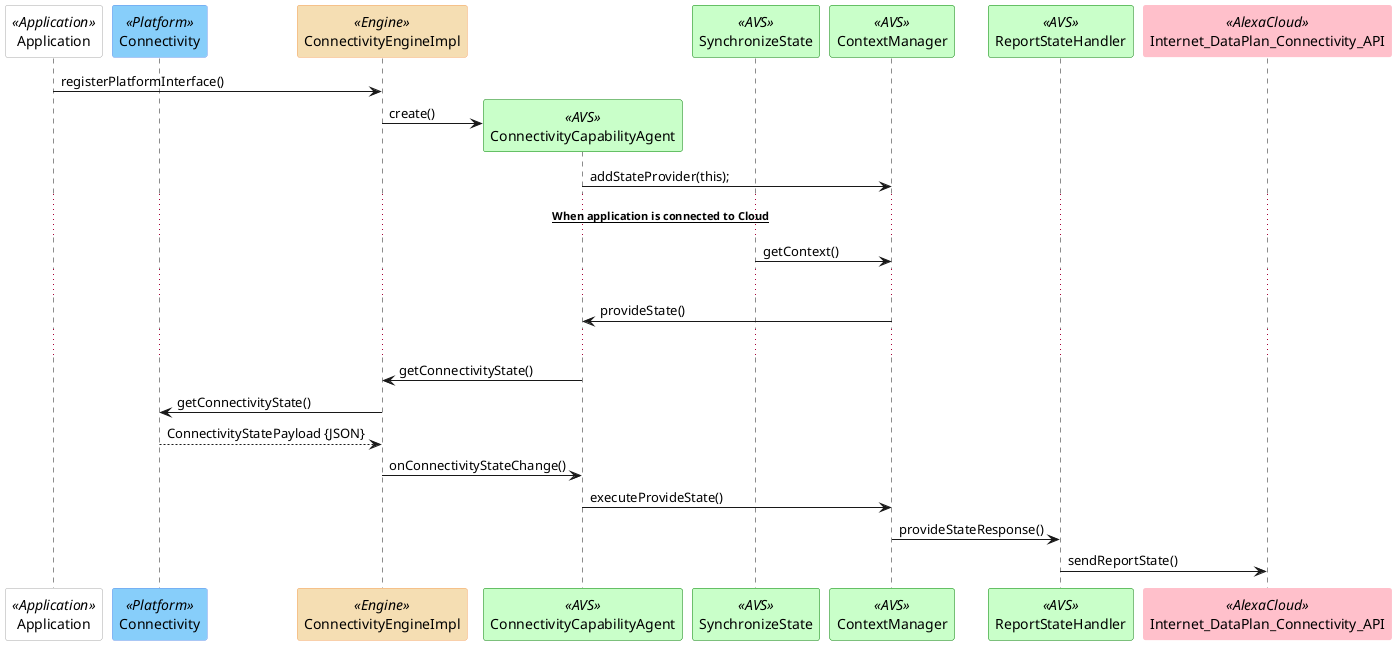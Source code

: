 @startuml

skinparam participant {
	BackgroundColor White
	ArrowColor Black
	BorderColor DarkGray
    BackgroundColor<<Engine>> Wheat
	BorderColor<<Engine>> SandyBrown
    BackgroundColor<<Platform>> LightSkyBlue
	BorderColor<<Platform>> CornflowerBlue
    BackgroundColor<<AVS>> TECHNOLOGY
	BorderColor<<AVS>> Green
	BorderColor<<AlexaCloud>> Pink
	BackgroundColor<<AlexaCloud>> Pink
}

participant Application <<Application>> order 20
participant Connectivity <<Platform>> order 30
participant ConnectivityEngineImpl <<Engine>> order 40
participant ConnectivityCapabilityAgent <<AVS>> order 50
participant SynchronizeState <<AVS>> order 60
participant ContextManager <<AVS>> order 70
participant ReportStateHandler <<AVS>> order 80
participant Internet_DataPlan_Connectivity_API <<AlexaCloud>> order 90

Application -> ConnectivityEngineImpl: registerPlatformInterface()
ConnectivityEngineImpl-> ConnectivityCapabilityAgent**:  create()
ConnectivityCapabilityAgent -> ContextManager : addStateProvider(this);

... __**When application is connected to Cloud**__ ...
SynchronizeState -> ContextManager : getContext()
...
ContextManager -> ConnectivityCapabilityAgent: provideState()
...
ConnectivityCapabilityAgent-> ConnectivityEngineImpl: getConnectivityState()
ConnectivityEngineImpl-> Connectivity: getConnectivityState()
Connectivity --> ConnectivityEngineImpl : ConnectivityStatePayload {JSON}
ConnectivityEngineImpl -> ConnectivityCapabilityAgent: onConnectivityStateChange()
ConnectivityCapabilityAgent -> ContextManager : executeProvideState()
ContextManager -> ReportStateHandler : provideStateResponse()
ReportStateHandler -> Internet_DataPlan_Connectivity_API : sendReportState()

@enduml
